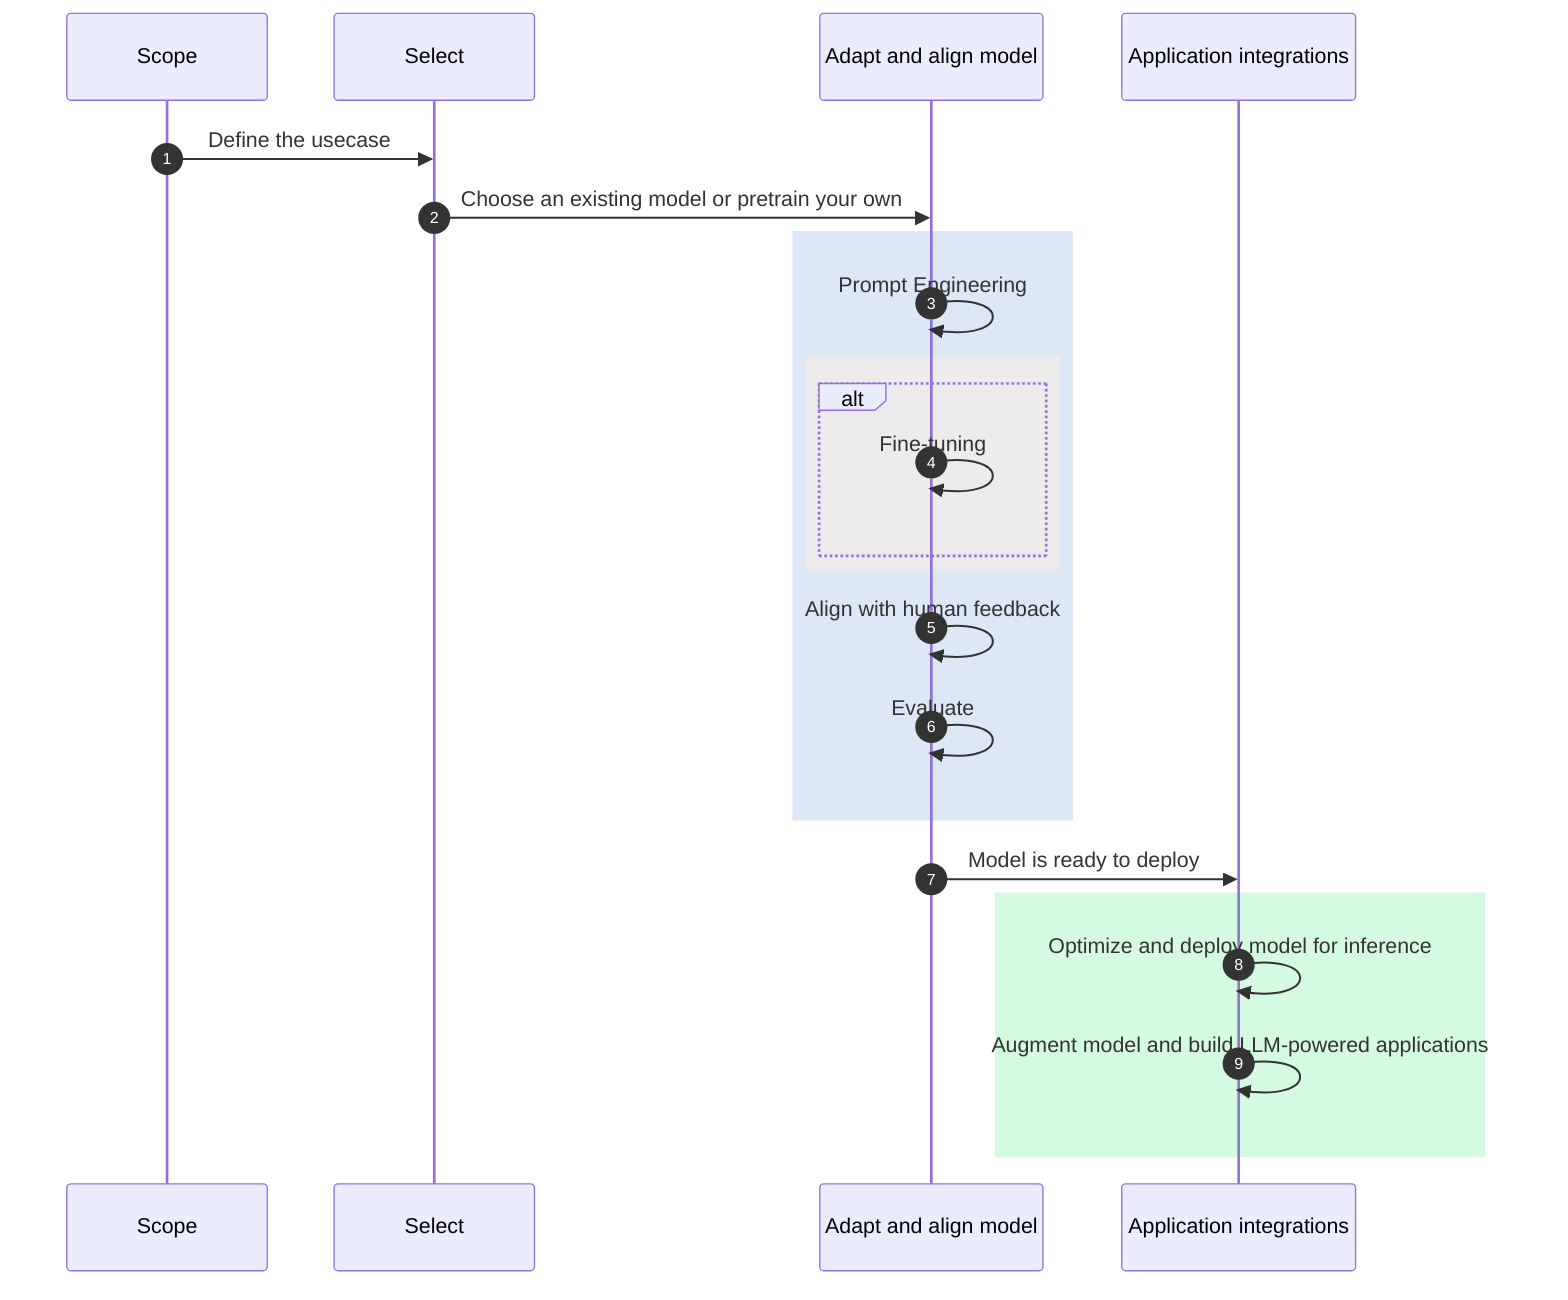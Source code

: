 sequenceDiagram
autonumber
    participant Scope as Scope
        Scope->>Select: Define the usecase
    participant Select as Select
    participant Adapt as Adapt and align model
    participant AppInt as Application integrations
    
    Select->>Adapt: Choose an existing model or pretrain your own

    rect rgb(220, 232, 245)
        Adapt->>Adapt: Prompt Engineering
    
        rect rgb(237, 235, 235)
            alt
                Adapt->>Adapt: Fine-tuning
            end
        end
        
        Adapt->>Adapt: Align with human feedback
        Adapt->>Adapt: Evaluate
    end

    Adapt->>AppInt: Model is ready to deploy
    
    rect rgb(212, 250, 224)
        AppInt->>AppInt: Optimize and deploy model for inference
        AppInt->>AppInt: Augment model and build LLM-powered applications
    end